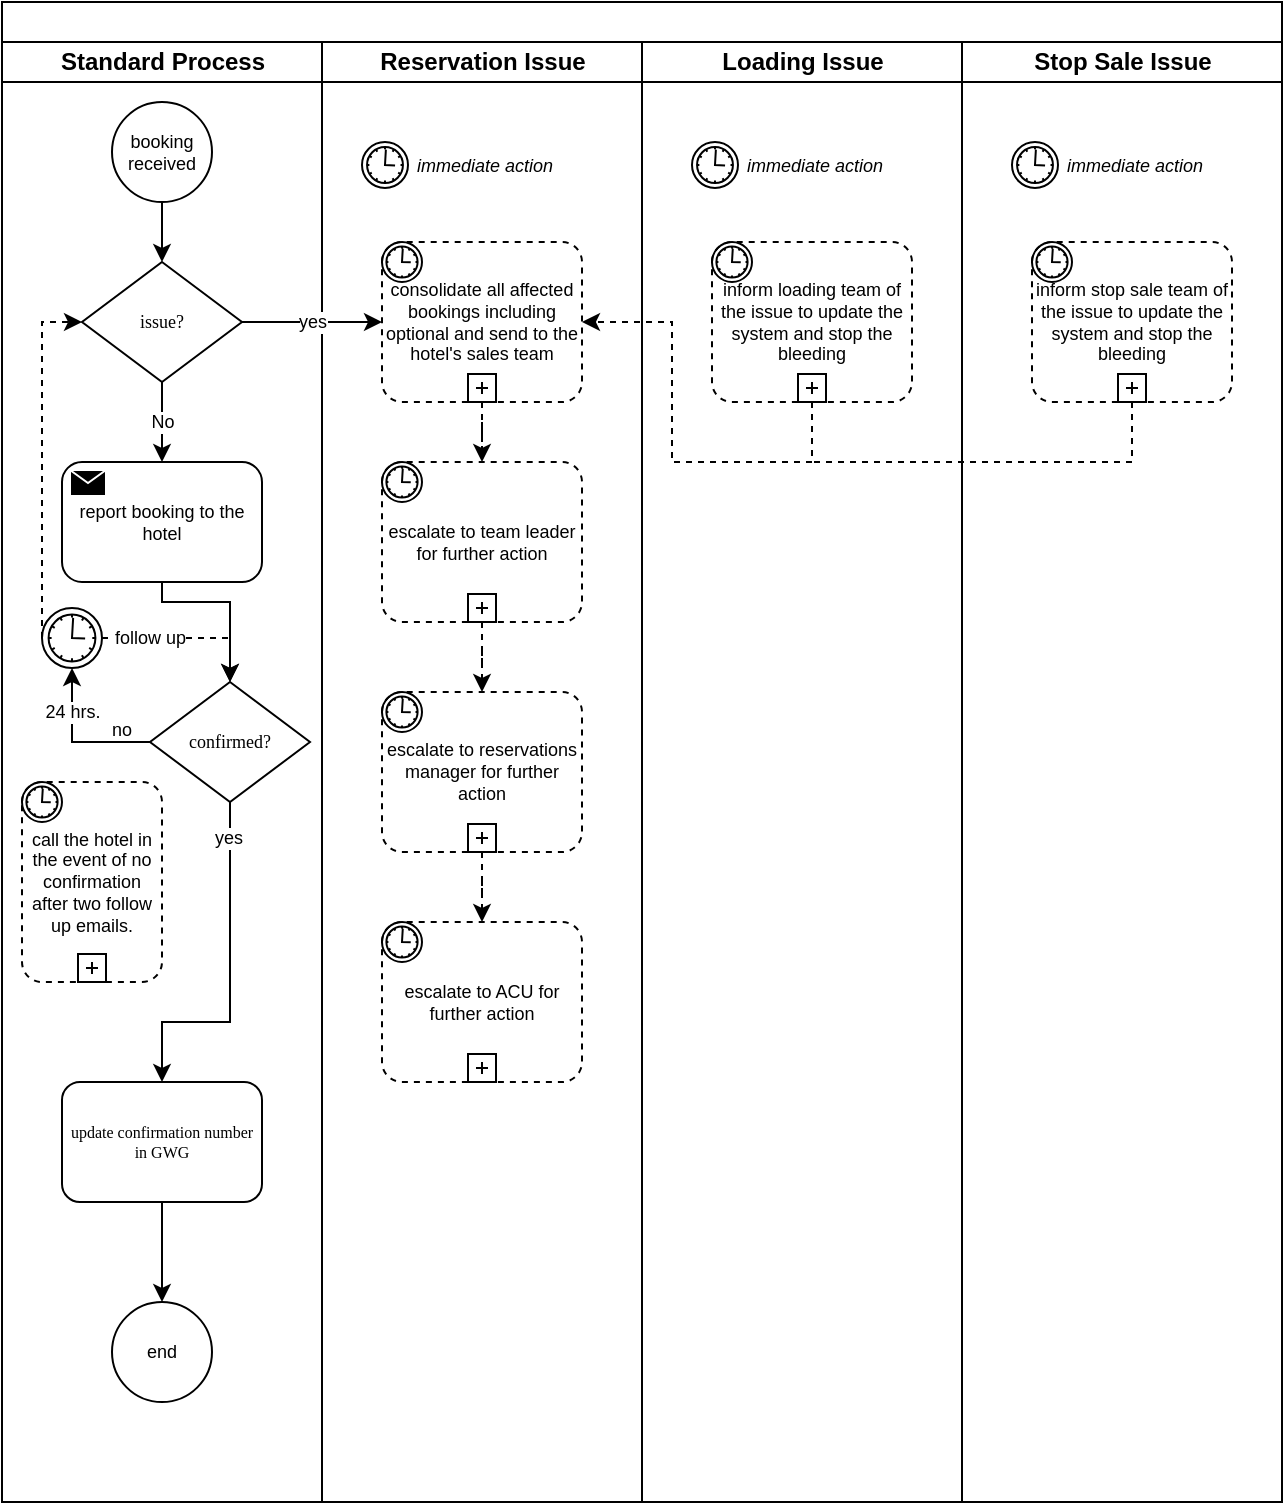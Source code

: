 <mxfile version="20.7.4" type="github">
  <diagram name="Page-1" id="74e2e168-ea6b-b213-b513-2b3c1d86103e">
    <mxGraphModel dx="2519" dy="432" grid="1" gridSize="10" guides="1" tooltips="1" connect="1" arrows="1" fold="1" page="1" pageScale="1" pageWidth="850" pageHeight="1100" background="none" math="0" shadow="0">
      <root>
        <mxCell id="0" />
        <mxCell id="1" parent="0" />
        <mxCell id="77e6c97f196da883-1" value="" style="swimlane;html=1;childLayout=stackLayout;startSize=20;rounded=0;shadow=0;labelBackgroundColor=none;strokeWidth=1;fontFamily=Verdana;fontSize=8;align=center;" parent="1" vertex="1">
          <mxGeometry x="-1595" y="110" width="640" height="750" as="geometry" />
        </mxCell>
        <mxCell id="77e6c97f196da883-2" value="Standard Process" style="swimlane;html=1;startSize=20;" parent="77e6c97f196da883-1" vertex="1">
          <mxGeometry y="20" width="160" height="730" as="geometry" />
        </mxCell>
        <mxCell id="nBvAZp38_XU3WkDMqago-25" style="edgeStyle=orthogonalEdgeStyle;rounded=0;orthogonalLoop=1;jettySize=auto;html=1;entryX=0.5;entryY=0;entryDx=0;entryDy=0;fontSize=9;" edge="1" parent="77e6c97f196da883-2" source="nBvAZp38_XU3WkDMqago-3" target="nBvAZp38_XU3WkDMqago-4">
          <mxGeometry relative="1" as="geometry" />
        </mxCell>
        <mxCell id="nBvAZp38_XU3WkDMqago-3" value="booking received" style="ellipse;whiteSpace=wrap;html=1;aspect=fixed;labelBackgroundColor=none;fontSize=9;" vertex="1" parent="77e6c97f196da883-2">
          <mxGeometry x="55" y="30" width="50" height="50" as="geometry" />
        </mxCell>
        <mxCell id="nBvAZp38_XU3WkDMqago-26" value="No" style="edgeStyle=orthogonalEdgeStyle;rounded=0;orthogonalLoop=1;jettySize=auto;html=1;entryX=0.5;entryY=0;entryDx=0;entryDy=0;entryPerimeter=0;fontSize=9;" edge="1" parent="77e6c97f196da883-2" source="nBvAZp38_XU3WkDMqago-4" target="nBvAZp38_XU3WkDMqago-5">
          <mxGeometry relative="1" as="geometry" />
        </mxCell>
        <mxCell id="nBvAZp38_XU3WkDMqago-4" value="issue?" style="rhombus;whiteSpace=wrap;html=1;rounded=0;shadow=0;labelBackgroundColor=none;strokeWidth=1;fontFamily=Verdana;fontSize=9;align=center;" vertex="1" parent="77e6c97f196da883-2">
          <mxGeometry x="40" y="110" width="80" height="60" as="geometry" />
        </mxCell>
        <mxCell id="nBvAZp38_XU3WkDMqago-27" style="edgeStyle=orthogonalEdgeStyle;rounded=0;orthogonalLoop=1;jettySize=auto;html=1;entryX=0.5;entryY=0;entryDx=0;entryDy=0;fontSize=9;" edge="1" parent="77e6c97f196da883-2" source="nBvAZp38_XU3WkDMqago-5" target="nBvAZp38_XU3WkDMqago-8">
          <mxGeometry relative="1" as="geometry">
            <Array as="points">
              <mxPoint x="80" y="280" />
              <mxPoint x="114" y="280" />
            </Array>
          </mxGeometry>
        </mxCell>
        <mxCell id="nBvAZp38_XU3WkDMqago-5" value="report booking to the hotel" style="points=[[0.25,0,0],[0.5,0,0],[0.75,0,0],[1,0.25,0],[1,0.5,0],[1,0.75,0],[0.75,1,0],[0.5,1,0],[0.25,1,0],[0,0.75,0],[0,0.5,0],[0,0.25,0]];shape=mxgraph.bpmn.task;whiteSpace=wrap;rectStyle=rounded;size=10;html=1;taskMarker=send;labelBackgroundColor=none;fontSize=9;" vertex="1" parent="77e6c97f196da883-2">
          <mxGeometry x="30" y="210" width="100" height="60" as="geometry" />
        </mxCell>
        <mxCell id="nBvAZp38_XU3WkDMqago-10" style="edgeStyle=orthogonalEdgeStyle;rounded=0;orthogonalLoop=1;jettySize=auto;html=1;entryX=0.5;entryY=1;entryDx=0;entryDy=0;entryPerimeter=0;fontSize=9;" edge="1" parent="77e6c97f196da883-2" source="nBvAZp38_XU3WkDMqago-8" target="nBvAZp38_XU3WkDMqago-6">
          <mxGeometry relative="1" as="geometry" />
        </mxCell>
        <mxCell id="nBvAZp38_XU3WkDMqago-15" value="follow up" style="edgeStyle=orthogonalEdgeStyle;rounded=0;orthogonalLoop=1;jettySize=auto;html=1;entryX=0.5;entryY=0;entryDx=0;entryDy=0;fontSize=9;dashed=1;align=right;" edge="1" parent="77e6c97f196da883-2" source="nBvAZp38_XU3WkDMqago-6" target="nBvAZp38_XU3WkDMqago-8">
          <mxGeometry relative="1" as="geometry" />
        </mxCell>
        <mxCell id="nBvAZp38_XU3WkDMqago-31" style="edgeStyle=orthogonalEdgeStyle;rounded=0;orthogonalLoop=1;jettySize=auto;html=1;entryX=0;entryY=0.5;entryDx=0;entryDy=0;fontSize=9;dashed=1;" edge="1" parent="77e6c97f196da883-2" source="nBvAZp38_XU3WkDMqago-6" target="nBvAZp38_XU3WkDMqago-4">
          <mxGeometry relative="1" as="geometry">
            <Array as="points">
              <mxPoint x="20" y="140" />
            </Array>
          </mxGeometry>
        </mxCell>
        <mxCell id="nBvAZp38_XU3WkDMqago-6" value="24 hrs." style="points=[[0.145,0.145,0],[0.5,0,0],[0.855,0.145,0],[1,0.5,0],[0.855,0.855,0],[0.5,1,0],[0.145,0.855,0],[0,0.5,0]];shape=mxgraph.bpmn.event;html=1;verticalLabelPosition=bottom;labelBackgroundColor=#ffffff;verticalAlign=bottom;align=center;perimeter=ellipsePerimeter;outlineConnect=0;aspect=fixed;outline=standard;symbol=timer;fontSize=9;" vertex="1" parent="77e6c97f196da883-2">
          <mxGeometry x="20" y="283" width="30" height="30" as="geometry" />
        </mxCell>
        <mxCell id="nBvAZp38_XU3WkDMqago-23" style="edgeStyle=orthogonalEdgeStyle;rounded=0;orthogonalLoop=1;jettySize=auto;html=1;entryX=0.5;entryY=0;entryDx=0;entryDy=0;fontSize=9;" edge="1" parent="77e6c97f196da883-2" source="nBvAZp38_XU3WkDMqago-8" target="nBvAZp38_XU3WkDMqago-20">
          <mxGeometry relative="1" as="geometry">
            <Array as="points">
              <mxPoint x="114" y="490" />
              <mxPoint x="80" y="490" />
            </Array>
          </mxGeometry>
        </mxCell>
        <mxCell id="nBvAZp38_XU3WkDMqago-28" value="yes" style="edgeLabel;html=1;align=center;verticalAlign=middle;resizable=0;points=[];fontSize=9;" vertex="1" connectable="0" parent="nBvAZp38_XU3WkDMqago-23">
          <mxGeometry x="-0.799" y="-1" relative="1" as="geometry">
            <mxPoint as="offset" />
          </mxGeometry>
        </mxCell>
        <mxCell id="nBvAZp38_XU3WkDMqago-8" value="confirmed?" style="rhombus;whiteSpace=wrap;html=1;rounded=0;shadow=0;labelBackgroundColor=none;strokeWidth=1;fontFamily=Verdana;fontSize=9;align=center;" vertex="1" parent="77e6c97f196da883-2">
          <mxGeometry x="74" y="320" width="80" height="60" as="geometry" />
        </mxCell>
        <mxCell id="nBvAZp38_XU3WkDMqago-14" value="no" style="text;html=1;strokeColor=none;fillColor=none;align=center;verticalAlign=middle;whiteSpace=wrap;rounded=0;labelBackgroundColor=none;fontSize=9;" vertex="1" parent="77e6c97f196da883-2">
          <mxGeometry x="30" y="329" width="60" height="30" as="geometry" />
        </mxCell>
        <mxCell id="nBvAZp38_XU3WkDMqago-18" value="call the hotel in the event of no confirmation after two follow up emails." style="points=[[0.25,0,0],[0.5,0,0],[0.75,0,0],[1,0.25,0],[1,0.5,0],[1,0.75,0],[0.75,1,0],[0.5,1,0],[0.25,1,0],[0,0.75,0],[0,0.5,0],[0,0.25,0]];shape=mxgraph.bpmn.task;whiteSpace=wrap;rectStyle=rounded;size=10;html=1;taskMarker=abstract;bpmnShapeType=subprocess;isLoopSub=1;outline=eventInt;symbol=timer;labelBackgroundColor=none;fontSize=9;align=center;" vertex="1" parent="77e6c97f196da883-2">
          <mxGeometry x="10" y="370" width="70" height="100" as="geometry" />
        </mxCell>
        <mxCell id="nBvAZp38_XU3WkDMqago-24" style="edgeStyle=orthogonalEdgeStyle;rounded=0;orthogonalLoop=1;jettySize=auto;html=1;entryX=0.5;entryY=0;entryDx=0;entryDy=0;fontSize=9;" edge="1" parent="77e6c97f196da883-2" source="nBvAZp38_XU3WkDMqago-20" target="nBvAZp38_XU3WkDMqago-22">
          <mxGeometry relative="1" as="geometry" />
        </mxCell>
        <mxCell id="nBvAZp38_XU3WkDMqago-20" value="update confirmation number in GWG" style="rounded=1;whiteSpace=wrap;html=1;shadow=0;labelBackgroundColor=none;strokeWidth=1;fontFamily=Verdana;fontSize=8;align=center;" vertex="1" parent="77e6c97f196da883-2">
          <mxGeometry x="30" y="520" width="100" height="60" as="geometry" />
        </mxCell>
        <mxCell id="nBvAZp38_XU3WkDMqago-22" value="end" style="ellipse;whiteSpace=wrap;html=1;aspect=fixed;labelBackgroundColor=none;fontSize=9;" vertex="1" parent="77e6c97f196da883-2">
          <mxGeometry x="55" y="630" width="50" height="50" as="geometry" />
        </mxCell>
        <mxCell id="77e6c97f196da883-3" value="&lt;b&gt;Reservation Issue&lt;/b&gt;" style="swimlane;html=1;startSize=20;fontStyle=0" parent="77e6c97f196da883-1" vertex="1">
          <mxGeometry x="160" y="20" width="160" height="730" as="geometry" />
        </mxCell>
        <mxCell id="nBvAZp38_XU3WkDMqago-37" style="edgeStyle=orthogonalEdgeStyle;rounded=0;orthogonalLoop=1;jettySize=auto;html=1;entryX=0.5;entryY=0;entryDx=0;entryDy=0;entryPerimeter=0;fontSize=9;dashed=1;" edge="1" parent="77e6c97f196da883-3" source="nBvAZp38_XU3WkDMqago-33" target="nBvAZp38_XU3WkDMqago-35">
          <mxGeometry relative="1" as="geometry" />
        </mxCell>
        <mxCell id="nBvAZp38_XU3WkDMqago-33" value="consolidate all affected bookings including optional and send to the hotel&#39;s sales team" style="points=[[0.25,0,0],[0.5,0,0],[0.75,0,0],[1,0.25,0],[1,0.5,0],[1,0.75,0],[0.75,1,0],[0.5,1,0],[0.25,1,0],[0,0.75,0],[0,0.5,0],[0,0.25,0]];shape=mxgraph.bpmn.task;whiteSpace=wrap;rectStyle=rounded;size=10;html=1;taskMarker=abstract;bpmnShapeType=subprocess;isLoopSub=1;outline=eventInt;symbol=timer;labelBackgroundColor=none;fontSize=9;" vertex="1" parent="77e6c97f196da883-3">
          <mxGeometry x="30" y="100" width="100" height="80" as="geometry" />
        </mxCell>
        <mxCell id="nBvAZp38_XU3WkDMqago-38" style="edgeStyle=orthogonalEdgeStyle;rounded=0;orthogonalLoop=1;jettySize=auto;html=1;entryX=0.5;entryY=0;entryDx=0;entryDy=0;entryPerimeter=0;dashed=1;fontSize=9;" edge="1" parent="77e6c97f196da883-3" source="nBvAZp38_XU3WkDMqago-35" target="nBvAZp38_XU3WkDMqago-36">
          <mxGeometry relative="1" as="geometry" />
        </mxCell>
        <mxCell id="nBvAZp38_XU3WkDMqago-35" value="escalate to team leader for further action" style="points=[[0.25,0,0],[0.5,0,0],[0.75,0,0],[1,0.25,0],[1,0.5,0],[1,0.75,0],[0.75,1,0],[0.5,1,0],[0.25,1,0],[0,0.75,0],[0,0.5,0],[0,0.25,0]];shape=mxgraph.bpmn.task;whiteSpace=wrap;rectStyle=rounded;size=10;html=1;taskMarker=abstract;bpmnShapeType=subprocess;isLoopSub=1;outline=eventInt;symbol=timer;labelBackgroundColor=none;fontSize=9;" vertex="1" parent="77e6c97f196da883-3">
          <mxGeometry x="30" y="210" width="100" height="80" as="geometry" />
        </mxCell>
        <mxCell id="nBvAZp38_XU3WkDMqago-42" style="edgeStyle=orthogonalEdgeStyle;rounded=0;orthogonalLoop=1;jettySize=auto;html=1;entryX=0.5;entryY=0;entryDx=0;entryDy=0;entryPerimeter=0;dashed=1;fontSize=9;" edge="1" parent="77e6c97f196da883-3" source="nBvAZp38_XU3WkDMqago-36" target="nBvAZp38_XU3WkDMqago-41">
          <mxGeometry relative="1" as="geometry" />
        </mxCell>
        <mxCell id="nBvAZp38_XU3WkDMqago-36" value="escalate to reservations manager for further action" style="points=[[0.25,0,0],[0.5,0,0],[0.75,0,0],[1,0.25,0],[1,0.5,0],[1,0.75,0],[0.75,1,0],[0.5,1,0],[0.25,1,0],[0,0.75,0],[0,0.5,0],[0,0.25,0]];shape=mxgraph.bpmn.task;whiteSpace=wrap;rectStyle=rounded;size=10;html=1;taskMarker=abstract;bpmnShapeType=subprocess;isLoopSub=1;outline=eventInt;symbol=timer;labelBackgroundColor=none;fontSize=9;" vertex="1" parent="77e6c97f196da883-3">
          <mxGeometry x="30" y="325" width="100" height="80" as="geometry" />
        </mxCell>
        <mxCell id="nBvAZp38_XU3WkDMqago-41" value="escalate to ACU for further action" style="points=[[0.25,0,0],[0.5,0,0],[0.75,0,0],[1,0.25,0],[1,0.5,0],[1,0.75,0],[0.75,1,0],[0.5,1,0],[0.25,1,0],[0,0.75,0],[0,0.5,0],[0,0.25,0]];shape=mxgraph.bpmn.task;whiteSpace=wrap;rectStyle=rounded;size=10;html=1;taskMarker=abstract;bpmnShapeType=subprocess;isLoopSub=1;outline=eventInt;symbol=timer;labelBackgroundColor=none;fontSize=9;" vertex="1" parent="77e6c97f196da883-3">
          <mxGeometry x="30" y="440" width="100" height="80" as="geometry" />
        </mxCell>
        <mxCell id="nBvAZp38_XU3WkDMqago-43" value="&lt;div style=&quot;&quot;&gt;&amp;nbsp;immediate action&lt;/div&gt;" style="points=[[0.145,0.145,0],[0.5,0,0],[0.855,0.145,0],[1,0.5,0],[0.855,0.855,0],[0.5,1,0],[0.145,0.855,0],[0,0.5,0]];shape=mxgraph.bpmn.event;html=1;verticalLabelPosition=middle;labelBackgroundColor=#ffffff;verticalAlign=middle;align=left;perimeter=ellipsePerimeter;outlineConnect=0;aspect=fixed;outline=standard;symbol=timer;fontSize=9;labelPosition=right;fontStyle=2" vertex="1" parent="77e6c97f196da883-3">
          <mxGeometry x="20" y="50" width="23" height="23" as="geometry" />
        </mxCell>
        <mxCell id="77e6c97f196da883-4" value="Loading Issue" style="swimlane;html=1;startSize=20;" parent="77e6c97f196da883-1" vertex="1">
          <mxGeometry x="320" y="20" width="160" height="730" as="geometry" />
        </mxCell>
        <mxCell id="nBvAZp38_XU3WkDMqago-57" value="inform loading team of the issue to update the system and stop the bleeding" style="points=[[0.25,0,0],[0.5,0,0],[0.75,0,0],[1,0.25,0],[1,0.5,0],[1,0.75,0],[0.75,1,0],[0.5,1,0],[0.25,1,0],[0,0.75,0],[0,0.5,0],[0,0.25,0]];shape=mxgraph.bpmn.task;whiteSpace=wrap;rectStyle=rounded;size=10;html=1;taskMarker=abstract;bpmnShapeType=subprocess;isLoopSub=1;outline=eventInt;symbol=timer;labelBackgroundColor=none;fontSize=9;" vertex="1" parent="77e6c97f196da883-4">
          <mxGeometry x="35" y="100" width="100" height="80" as="geometry" />
        </mxCell>
        <mxCell id="nBvAZp38_XU3WkDMqago-63" value="&lt;div style=&quot;&quot;&gt;&amp;nbsp;immediate action&lt;/div&gt;" style="points=[[0.145,0.145,0],[0.5,0,0],[0.855,0.145,0],[1,0.5,0],[0.855,0.855,0],[0.5,1,0],[0.145,0.855,0],[0,0.5,0]];shape=mxgraph.bpmn.event;html=1;verticalLabelPosition=middle;labelBackgroundColor=#ffffff;verticalAlign=middle;align=left;perimeter=ellipsePerimeter;outlineConnect=0;aspect=fixed;outline=standard;symbol=timer;fontSize=9;labelPosition=right;fontStyle=2" vertex="1" parent="77e6c97f196da883-4">
          <mxGeometry x="25" y="50" width="23" height="23" as="geometry" />
        </mxCell>
        <mxCell id="77e6c97f196da883-5" value="Stop Sale Issue" style="swimlane;html=1;startSize=20;" parent="77e6c97f196da883-1" vertex="1">
          <mxGeometry x="480" y="20" width="160" height="730" as="geometry" />
        </mxCell>
        <mxCell id="nBvAZp38_XU3WkDMqago-64" value="inform stop sale team of the issue to update the system and stop the bleeding" style="points=[[0.25,0,0],[0.5,0,0],[0.75,0,0],[1,0.25,0],[1,0.5,0],[1,0.75,0],[0.75,1,0],[0.5,1,0],[0.25,1,0],[0,0.75,0],[0,0.5,0],[0,0.25,0]];shape=mxgraph.bpmn.task;whiteSpace=wrap;rectStyle=rounded;size=10;html=1;taskMarker=abstract;bpmnShapeType=subprocess;isLoopSub=1;outline=eventInt;symbol=timer;labelBackgroundColor=none;fontSize=9;" vertex="1" parent="77e6c97f196da883-5">
          <mxGeometry x="35" y="100" width="100" height="80" as="geometry" />
        </mxCell>
        <mxCell id="nBvAZp38_XU3WkDMqago-67" value="&lt;div style=&quot;&quot;&gt;&amp;nbsp;immediate action&lt;/div&gt;" style="points=[[0.145,0.145,0],[0.5,0,0],[0.855,0.145,0],[1,0.5,0],[0.855,0.855,0],[0.5,1,0],[0.145,0.855,0],[0,0.5,0]];shape=mxgraph.bpmn.event;html=1;verticalLabelPosition=middle;labelBackgroundColor=#ffffff;verticalAlign=middle;align=left;perimeter=ellipsePerimeter;outlineConnect=0;aspect=fixed;outline=standard;symbol=timer;fontSize=9;labelPosition=right;fontStyle=2" vertex="1" parent="77e6c97f196da883-5">
          <mxGeometry x="25" y="50" width="23" height="23" as="geometry" />
        </mxCell>
        <mxCell id="nBvAZp38_XU3WkDMqago-34" value="yes" style="edgeStyle=orthogonalEdgeStyle;rounded=0;orthogonalLoop=1;jettySize=auto;html=1;entryX=0;entryY=0.5;entryDx=0;entryDy=0;entryPerimeter=0;fontSize=9;" edge="1" parent="77e6c97f196da883-1" source="nBvAZp38_XU3WkDMqago-4" target="nBvAZp38_XU3WkDMqago-33">
          <mxGeometry relative="1" as="geometry" />
        </mxCell>
        <mxCell id="nBvAZp38_XU3WkDMqago-73" style="edgeStyle=orthogonalEdgeStyle;rounded=0;orthogonalLoop=1;jettySize=auto;html=1;entryX=1;entryY=0.5;entryDx=0;entryDy=0;entryPerimeter=0;dashed=1;fontSize=9;" edge="1" parent="77e6c97f196da883-1" source="nBvAZp38_XU3WkDMqago-57" target="nBvAZp38_XU3WkDMqago-33">
          <mxGeometry relative="1" as="geometry">
            <Array as="points">
              <mxPoint x="405" y="230" />
              <mxPoint x="335" y="230" />
              <mxPoint x="335" y="160" />
            </Array>
          </mxGeometry>
        </mxCell>
        <mxCell id="nBvAZp38_XU3WkDMqago-75" style="edgeStyle=orthogonalEdgeStyle;rounded=0;orthogonalLoop=1;jettySize=auto;html=1;dashed=1;fontSize=9;endArrow=none;endFill=0;" edge="1" parent="1" source="nBvAZp38_XU3WkDMqago-64">
          <mxGeometry relative="1" as="geometry">
            <mxPoint x="-1190" y="340" as="targetPoint" />
            <Array as="points">
              <mxPoint x="-1030" y="340" />
            </Array>
          </mxGeometry>
        </mxCell>
      </root>
    </mxGraphModel>
  </diagram>
</mxfile>
